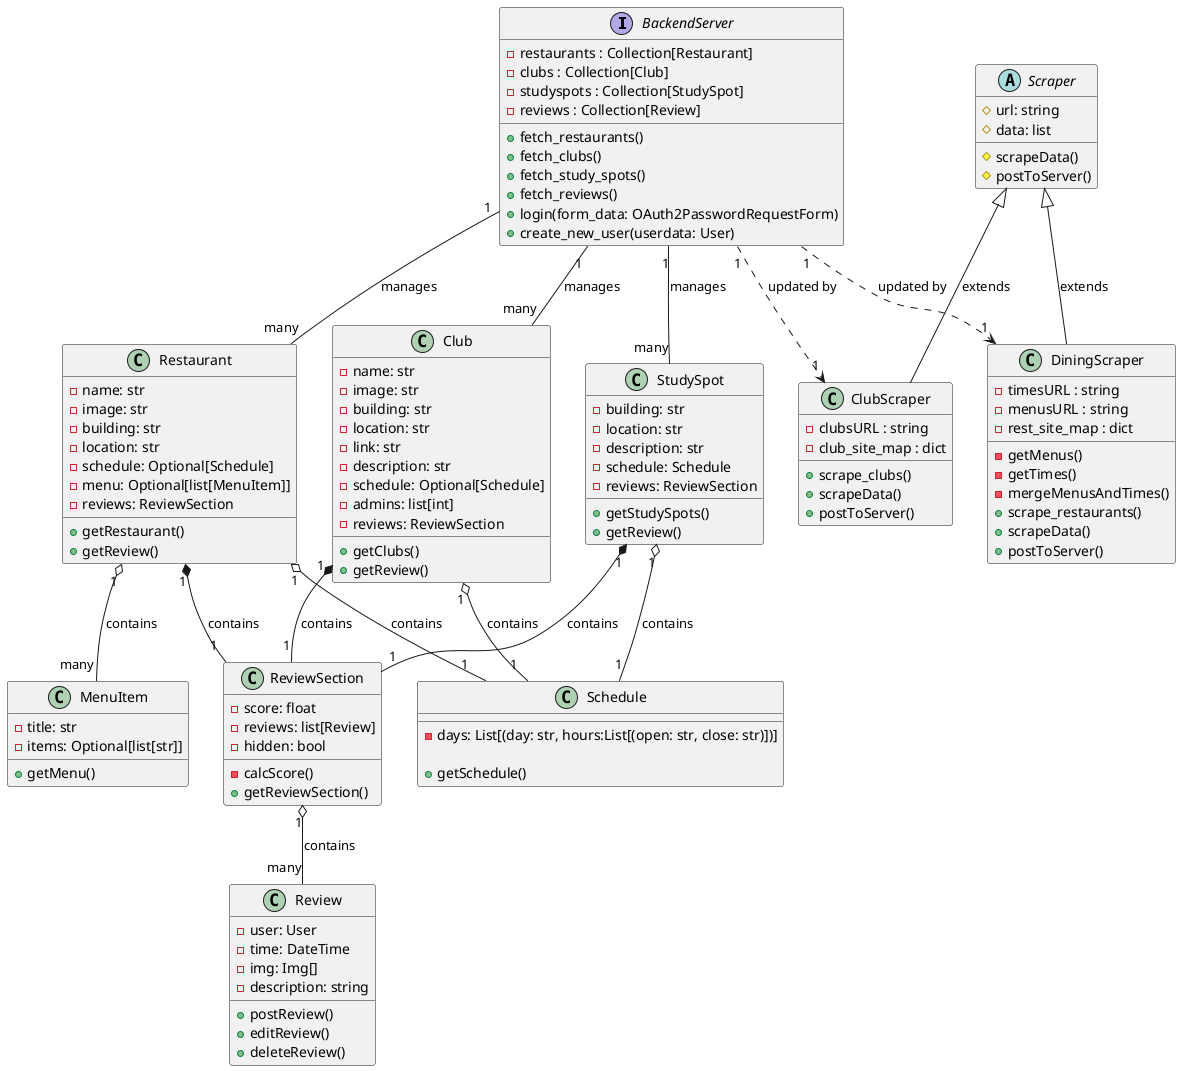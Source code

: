 @startuml CampusViewBackend

' main interface
interface BackendServer {
    ' -db : MongoDB
    -restaurants : Collection[Restaurant]
    -clubs : Collection[Club]
    -studyspots : Collection[StudySpot]
    -reviews : Collection[Review]
    ' -user_db : Dictionary[str : User]
    ' -rest_map : Dictionary[str : ObjectId]
    ' -club_map : Dictionary[str : ObjectId]
    ' -study_map : Dictionary[str : ObjectId]
    ' -review_map : Dictionary[str : ObjectId]
    ' -fetch_all(collection : Collection)
    ' -fetch_one(collection : Collection, map: Shelf, name : str)
    ' -insert_new_item(collection : Collection, map: Shelf, name : str, item: BaseModel)
    ' -update_item(collection: Collection, map: Shelf, name: str, item: BaseModel)
    ' -delete_item(collection: Collection, map: Shelf, name: str)
    +fetch_restaurants()
    ' +insert_new_restaurant(restaurant_name: str, restaurant: Restaurant)
    ' +fetch_restaurant(restaurant_name: str)
    ' +update_restaurant(restaurant_name: str, restaurant: Restaurant)
    ' +delete_restaurant(restaurant_name: str)
    +fetch_clubs()
    ' +insert_new_club(club_name: str, club: Club)
    ' +fetch_club(club_name: str)
    ' +update_club(club_name: str, club: Club)
    ' +delete_club(club_name: str)
    +fetch_study_spots()
    ' +insert_new_study_spot(spot_name: str, spot: StudySpot)
    ' +fetch_study_spot(spot_name: str)
    ' +update_study_spot(spot_name: str, spot: StudySpot)
    ' +delete_study_spot(spot_name: str)
    +fetch_reviews()
    ' +insert_new_review(item_name: str, review: Review)
    ' +fetch_review(review_id)
    ' +update_review(review_id: str)
    ' +delete_review(review_id: str)
    ' -auth_user(user_db : Shelf, username : str, password : str)
    +login(form_data: OAuth2PasswordRequestForm)
    +create_new_user(userdata: User)
}

' class declarations

abstract class Scraper {
    #url: string
    #data: list
    #scrapeData()
    #postToServer()
}

class DiningScraper {
    -timesURL : string
    -menusURL : string
    -rest_site_map : dict

    -getMenus()
    -getTimes()
    -mergeMenusAndTimes()
    +scrape_restaurants()
    +scrapeData()
    +postToServer()
}

class ClubScraper {
    -clubsURL : string
    -club_site_map : dict
    +scrape_clubs()
    +scrapeData()
    +postToServer()
}

class StudySpot {
    -building: str
    -location: str
    -description: str
    -schedule: Schedule
    -reviews: ReviewSection

    +getStudySpots()
    +getReview()
}

class MenuItem {
    -title: str
    -items: Optional[list[str]]

    +getMenu()
}

' class HoursSchedule {
'     +open: str
'     +close: str
' }

' class DaySchedule {
'     +day: str
'     +hours: List[HoursSchedule]
' }

class Schedule {
    -days: List[(day: str, hours:List[(open: str, close: str)])]

    +getSchedule()
}

class Review {
    -user: User
    -time: DateTime
    -img: Img[]
    -description: string

    +postReview()
    +editReview()
    +deleteReview()
}

class ReviewSection {
    -score: float
    -reviews: list[Review]
    -hidden: bool

    -calcScore()
    +getReviewSection()
}

class Restaurant {
    -name: str
    -image: str
    -building: str
    -location: str
    -schedule: Optional[Schedule]
    -menu: Optional[list[MenuItem]]
    -reviews: ReviewSection

    +getRestaurant()
    +getReview()
}

class Club {
    -name: str
    -image: str
    -building: str
    -location: str
    -link: str
    -description: str
    -schedule: Optional[Schedule]
    -admins: list[int]
    -reviews: ReviewSection

    +getClubs()
    +getReview()
}


' Relationship between objects

Restaurant "1" o-- "many" MenuItem : contains
Restaurant "1" o-- "1" Schedule : contains
Restaurant "1" *-- "1" ReviewSection : contains

Club "1" o-- "1" Schedule : contains
Club "1" *-- "1" ReviewSection : contains

StudySpot "1" o-- "1" Schedule : contains
StudySpot "1" *-- "1" ReviewSection : contains

ReviewSection "1" o-- "many" Review : contains

BackendServer "1" ..> "1" DiningScraper : updated by
BackendServer "1" ..> "1" ClubScraper : updated by

BackendServer "1" -- "many" Restaurant : manages
BackendServer "1" -- "many" Club : manages
BackendServer "1" -- "many" StudySpot : manages

Scraper <|-- DiningScraper : extends
Scraper <|-- ClubScraper : extends

@enduml